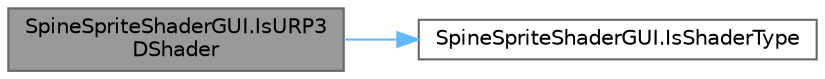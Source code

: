 digraph "SpineSpriteShaderGUI.IsURP3DShader"
{
 // LATEX_PDF_SIZE
  bgcolor="transparent";
  edge [fontname=Helvetica,fontsize=10,labelfontname=Helvetica,labelfontsize=10];
  node [fontname=Helvetica,fontsize=10,shape=box,height=0.2,width=0.4];
  rankdir="LR";
  Node1 [id="Node000001",label="SpineSpriteShaderGUI.IsURP3\lDShader",height=0.2,width=0.4,color="gray40", fillcolor="grey60", style="filled", fontcolor="black",tooltip=" "];
  Node1 -> Node2 [id="edge2_Node000001_Node000002",color="steelblue1",style="solid",tooltip=" "];
  Node2 [id="Node000002",label="SpineSpriteShaderGUI.IsShaderType",height=0.2,width=0.4,color="grey40", fillcolor="white", style="filled",URL="$class_spine_sprite_shader_g_u_i.html#acc33242ec4f2fdae410648a2347abfb4",tooltip=" "];
}

